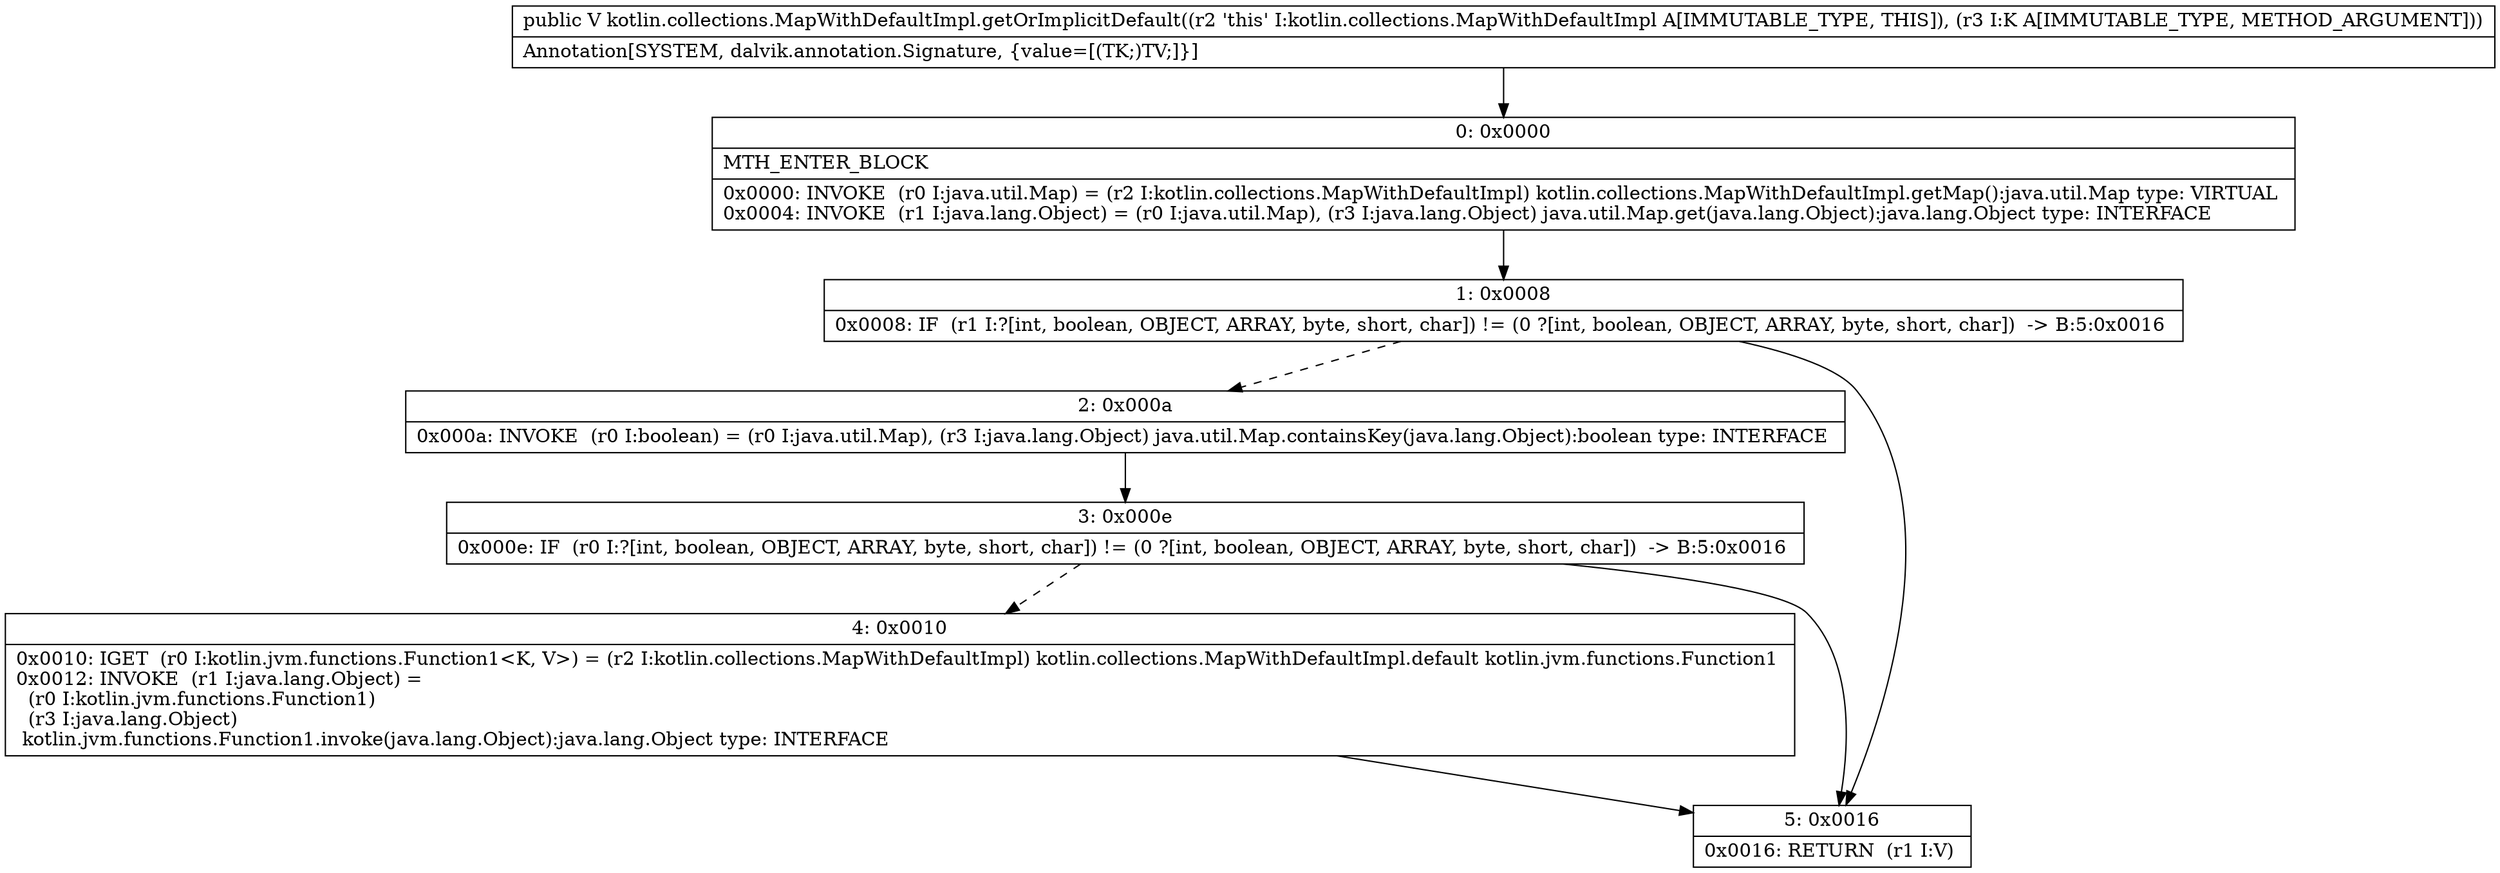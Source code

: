 digraph "CFG forkotlin.collections.MapWithDefaultImpl.getOrImplicitDefault(Ljava\/lang\/Object;)Ljava\/lang\/Object;" {
Node_0 [shape=record,label="{0\:\ 0x0000|MTH_ENTER_BLOCK\l|0x0000: INVOKE  (r0 I:java.util.Map) = (r2 I:kotlin.collections.MapWithDefaultImpl) kotlin.collections.MapWithDefaultImpl.getMap():java.util.Map type: VIRTUAL \l0x0004: INVOKE  (r1 I:java.lang.Object) = (r0 I:java.util.Map), (r3 I:java.lang.Object) java.util.Map.get(java.lang.Object):java.lang.Object type: INTERFACE \l}"];
Node_1 [shape=record,label="{1\:\ 0x0008|0x0008: IF  (r1 I:?[int, boolean, OBJECT, ARRAY, byte, short, char]) != (0 ?[int, boolean, OBJECT, ARRAY, byte, short, char])  \-\> B:5:0x0016 \l}"];
Node_2 [shape=record,label="{2\:\ 0x000a|0x000a: INVOKE  (r0 I:boolean) = (r0 I:java.util.Map), (r3 I:java.lang.Object) java.util.Map.containsKey(java.lang.Object):boolean type: INTERFACE \l}"];
Node_3 [shape=record,label="{3\:\ 0x000e|0x000e: IF  (r0 I:?[int, boolean, OBJECT, ARRAY, byte, short, char]) != (0 ?[int, boolean, OBJECT, ARRAY, byte, short, char])  \-\> B:5:0x0016 \l}"];
Node_4 [shape=record,label="{4\:\ 0x0010|0x0010: IGET  (r0 I:kotlin.jvm.functions.Function1\<K, V\>) = (r2 I:kotlin.collections.MapWithDefaultImpl) kotlin.collections.MapWithDefaultImpl.default kotlin.jvm.functions.Function1 \l0x0012: INVOKE  (r1 I:java.lang.Object) = \l  (r0 I:kotlin.jvm.functions.Function1)\l  (r3 I:java.lang.Object)\l kotlin.jvm.functions.Function1.invoke(java.lang.Object):java.lang.Object type: INTERFACE \l}"];
Node_5 [shape=record,label="{5\:\ 0x0016|0x0016: RETURN  (r1 I:V) \l}"];
MethodNode[shape=record,label="{public V kotlin.collections.MapWithDefaultImpl.getOrImplicitDefault((r2 'this' I:kotlin.collections.MapWithDefaultImpl A[IMMUTABLE_TYPE, THIS]), (r3 I:K A[IMMUTABLE_TYPE, METHOD_ARGUMENT]))  | Annotation[SYSTEM, dalvik.annotation.Signature, \{value=[(TK;)TV;]\}]\l}"];
MethodNode -> Node_0;
Node_0 -> Node_1;
Node_1 -> Node_2[style=dashed];
Node_1 -> Node_5;
Node_2 -> Node_3;
Node_3 -> Node_4[style=dashed];
Node_3 -> Node_5;
Node_4 -> Node_5;
}

